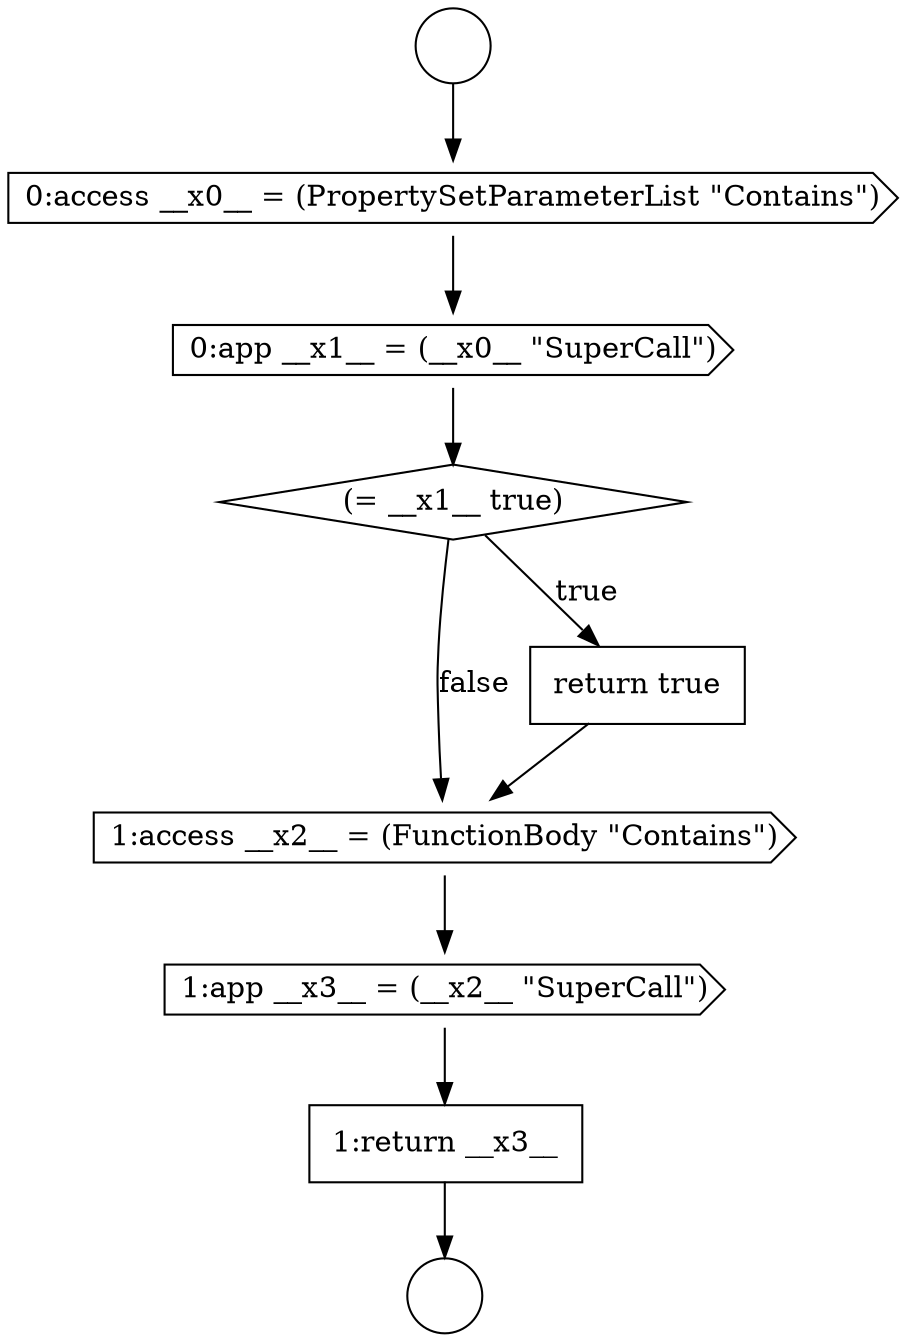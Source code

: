 digraph {
  node8678 [shape=cds, label=<<font color="black">1:access __x2__ = (FunctionBody &quot;Contains&quot;)</font>> color="black" fillcolor="white" style=filled]
  node8674 [shape=cds, label=<<font color="black">0:access __x0__ = (PropertySetParameterList &quot;Contains&quot;)</font>> color="black" fillcolor="white" style=filled]
  node8672 [shape=circle label=" " color="black" fillcolor="white" style=filled]
  node8677 [shape=none, margin=0, label=<<font color="black">
    <table border="0" cellborder="1" cellspacing="0" cellpadding="10">
      <tr><td align="left">return true</td></tr>
    </table>
  </font>> color="black" fillcolor="white" style=filled]
  node8673 [shape=circle label=" " color="black" fillcolor="white" style=filled]
  node8676 [shape=diamond, label=<<font color="black">(= __x1__ true)</font>> color="black" fillcolor="white" style=filled]
  node8679 [shape=cds, label=<<font color="black">1:app __x3__ = (__x2__ &quot;SuperCall&quot;)</font>> color="black" fillcolor="white" style=filled]
  node8675 [shape=cds, label=<<font color="black">0:app __x1__ = (__x0__ &quot;SuperCall&quot;)</font>> color="black" fillcolor="white" style=filled]
  node8680 [shape=none, margin=0, label=<<font color="black">
    <table border="0" cellborder="1" cellspacing="0" cellpadding="10">
      <tr><td align="left">1:return __x3__</td></tr>
    </table>
  </font>> color="black" fillcolor="white" style=filled]
  node8680 -> node8673 [ color="black"]
  node8677 -> node8678 [ color="black"]
  node8678 -> node8679 [ color="black"]
  node8672 -> node8674 [ color="black"]
  node8676 -> node8677 [label=<<font color="black">true</font>> color="black"]
  node8676 -> node8678 [label=<<font color="black">false</font>> color="black"]
  node8675 -> node8676 [ color="black"]
  node8674 -> node8675 [ color="black"]
  node8679 -> node8680 [ color="black"]
}
